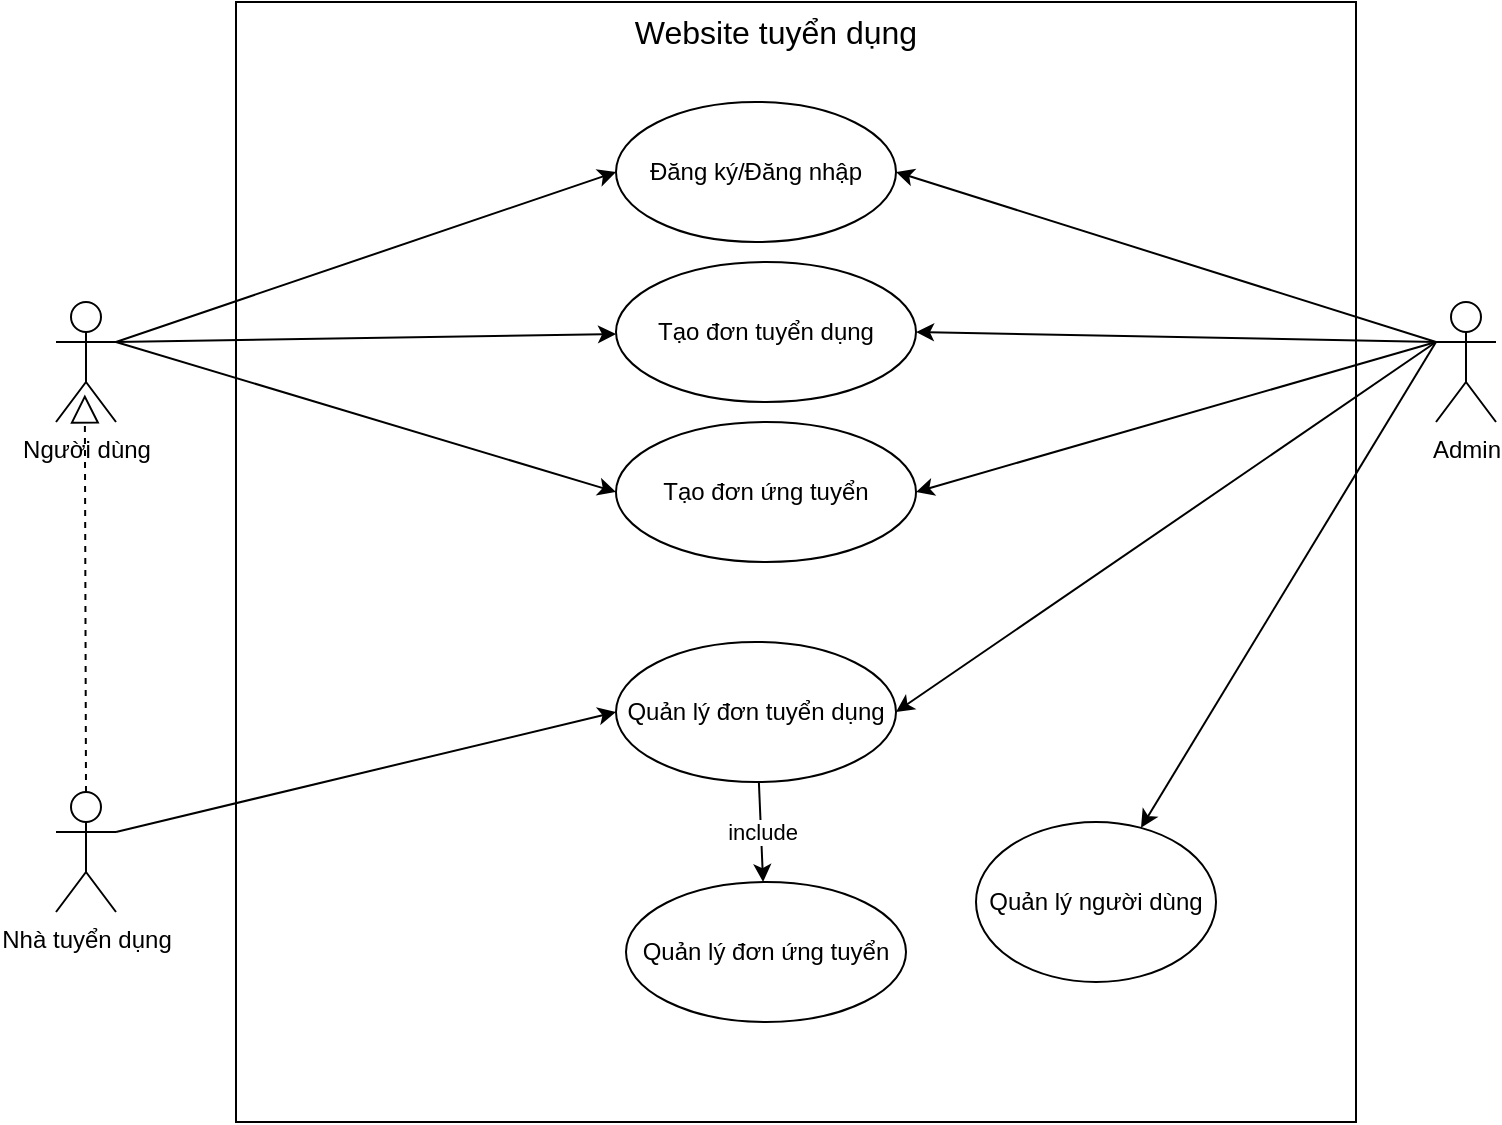 <mxfile version="24.7.12">
  <diagram name="Page-1" id="zwhGvuFhXwCDQahis3kh">
    <mxGraphModel dx="1002" dy="567" grid="1" gridSize="10" guides="1" tooltips="1" connect="1" arrows="1" fold="1" page="1" pageScale="1" pageWidth="1654" pageHeight="2336" math="0" shadow="0">
      <root>
        <mxCell id="0" />
        <mxCell id="1" parent="0" />
        <mxCell id="7p0QEJgn-plHWCAqMQTt-9" value="" style="whiteSpace=wrap;html=1;aspect=fixed;" vertex="1" parent="1">
          <mxGeometry x="180" y="40" width="560" height="560" as="geometry" />
        </mxCell>
        <mxCell id="H-ybQ5YfGoghg8FmdTn6-9" style="rounded=0;orthogonalLoop=1;jettySize=auto;html=1;exitX=1;exitY=0.333;exitDx=0;exitDy=0;exitPerimeter=0;entryX=0;entryY=0.5;entryDx=0;entryDy=0;" parent="1" source="H-ybQ5YfGoghg8FmdTn6-1" target="H-ybQ5YfGoghg8FmdTn6-2" edge="1">
          <mxGeometry relative="1" as="geometry" />
        </mxCell>
        <mxCell id="H-ybQ5YfGoghg8FmdTn6-10" style="rounded=0;orthogonalLoop=1;jettySize=auto;html=1;entryX=0;entryY=0.5;entryDx=0;entryDy=0;exitX=1;exitY=0.333;exitDx=0;exitDy=0;exitPerimeter=0;" parent="1" source="H-ybQ5YfGoghg8FmdTn6-1" target="H-ybQ5YfGoghg8FmdTn6-4" edge="1">
          <mxGeometry relative="1" as="geometry" />
        </mxCell>
        <mxCell id="H-ybQ5YfGoghg8FmdTn6-1" value="Người dùng&lt;div&gt;&lt;br&gt;&lt;/div&gt;" style="shape=umlActor;verticalLabelPosition=bottom;verticalAlign=top;html=1;" parent="1" vertex="1">
          <mxGeometry x="90" y="190" width="30" height="60" as="geometry" />
        </mxCell>
        <mxCell id="H-ybQ5YfGoghg8FmdTn6-2" value="Đăng ký/Đăng nhập" style="ellipse;whiteSpace=wrap;html=1;" parent="1" vertex="1">
          <mxGeometry x="370" y="90" width="140" height="70" as="geometry" />
        </mxCell>
        <mxCell id="H-ybQ5YfGoghg8FmdTn6-3" value="Tạo đơn tuyển dụng" style="ellipse;whiteSpace=wrap;html=1;" parent="1" vertex="1">
          <mxGeometry x="370" y="170" width="150" height="70" as="geometry" />
        </mxCell>
        <mxCell id="H-ybQ5YfGoghg8FmdTn6-4" value="Tạo đơn ứng tuyển" style="ellipse;whiteSpace=wrap;html=1;" parent="1" vertex="1">
          <mxGeometry x="370" y="250" width="150" height="70" as="geometry" />
        </mxCell>
        <mxCell id="H-ybQ5YfGoghg8FmdTn6-7" style="rounded=0;orthogonalLoop=1;jettySize=auto;html=1;" parent="1" source="H-ybQ5YfGoghg8FmdTn6-5" target="H-ybQ5YfGoghg8FmdTn6-6" edge="1">
          <mxGeometry relative="1" as="geometry" />
        </mxCell>
        <mxCell id="7p0QEJgn-plHWCAqMQTt-7" value="include" style="edgeLabel;html=1;align=center;verticalAlign=middle;resizable=0;points=[];" vertex="1" connectable="0" parent="H-ybQ5YfGoghg8FmdTn6-7">
          <mxGeometry x="0.024" y="8" relative="1" as="geometry">
            <mxPoint x="-8" as="offset" />
          </mxGeometry>
        </mxCell>
        <mxCell id="H-ybQ5YfGoghg8FmdTn6-5" value="Quản lý đơn tuyển dụng" style="ellipse;whiteSpace=wrap;html=1;" parent="1" vertex="1">
          <mxGeometry x="370" y="360" width="140" height="70" as="geometry" />
        </mxCell>
        <mxCell id="H-ybQ5YfGoghg8FmdTn6-6" value="Quản lý đơn ứng tuyển" style="ellipse;whiteSpace=wrap;html=1;" parent="1" vertex="1">
          <mxGeometry x="375" y="480" width="140" height="70" as="geometry" />
        </mxCell>
        <mxCell id="7p0QEJgn-plHWCAqMQTt-2" style="rounded=0;orthogonalLoop=1;jettySize=auto;html=1;exitX=1;exitY=0.333;exitDx=0;exitDy=0;exitPerimeter=0;entryX=0;entryY=0.5;entryDx=0;entryDy=0;" edge="1" parent="1" source="H-ybQ5YfGoghg8FmdTn6-8" target="H-ybQ5YfGoghg8FmdTn6-5">
          <mxGeometry relative="1" as="geometry" />
        </mxCell>
        <mxCell id="H-ybQ5YfGoghg8FmdTn6-8" value="Nhà tuyển dụng" style="shape=umlActor;verticalLabelPosition=bottom;verticalAlign=top;html=1;" parent="1" vertex="1">
          <mxGeometry x="90" y="435" width="30" height="60" as="geometry" />
        </mxCell>
        <mxCell id="7p0QEJgn-plHWCAqMQTt-1" style="rounded=0;orthogonalLoop=1;jettySize=auto;html=1;jumpStyle=none;exitX=1;exitY=0.333;exitDx=0;exitDy=0;exitPerimeter=0;" edge="1" parent="1" source="H-ybQ5YfGoghg8FmdTn6-1" target="H-ybQ5YfGoghg8FmdTn6-3">
          <mxGeometry relative="1" as="geometry" />
        </mxCell>
        <mxCell id="7p0QEJgn-plHWCAqMQTt-6" value="" style="endArrow=block;dashed=1;endFill=0;endSize=12;html=1;rounded=0;exitX=0.5;exitY=0;exitDx=0;exitDy=0;exitPerimeter=0;entryX=0.48;entryY=0.77;entryDx=0;entryDy=0;entryPerimeter=0;" edge="1" parent="1" source="H-ybQ5YfGoghg8FmdTn6-8" target="H-ybQ5YfGoghg8FmdTn6-1">
          <mxGeometry width="160" relative="1" as="geometry">
            <mxPoint x="290" y="290" as="sourcePoint" />
            <mxPoint x="450" y="290" as="targetPoint" />
          </mxGeometry>
        </mxCell>
        <mxCell id="7p0QEJgn-plHWCAqMQTt-10" value="Website tuyển dụng" style="text;html=1;align=center;verticalAlign=middle;whiteSpace=wrap;rounded=0;fontSize=16;" vertex="1" parent="1">
          <mxGeometry x="320" y="40" width="260" height="30" as="geometry" />
        </mxCell>
        <mxCell id="7p0QEJgn-plHWCAqMQTt-12" style="rounded=0;orthogonalLoop=1;jettySize=auto;html=1;entryX=1;entryY=0.5;entryDx=0;entryDy=0;" edge="1" parent="1" target="H-ybQ5YfGoghg8FmdTn6-5">
          <mxGeometry relative="1" as="geometry">
            <mxPoint x="780" y="210" as="sourcePoint" />
          </mxGeometry>
        </mxCell>
        <mxCell id="7p0QEJgn-plHWCAqMQTt-16" style="rounded=0;orthogonalLoop=1;jettySize=auto;html=1;entryX=1;entryY=0.5;entryDx=0;entryDy=0;exitX=0;exitY=0.333;exitDx=0;exitDy=0;exitPerimeter=0;" edge="1" parent="1" source="7p0QEJgn-plHWCAqMQTt-11" target="H-ybQ5YfGoghg8FmdTn6-2">
          <mxGeometry relative="1" as="geometry">
            <mxPoint x="780" y="210" as="sourcePoint" />
          </mxGeometry>
        </mxCell>
        <mxCell id="7p0QEJgn-plHWCAqMQTt-17" style="rounded=0;orthogonalLoop=1;jettySize=auto;html=1;entryX=1;entryY=0.5;entryDx=0;entryDy=0;exitX=0;exitY=0.333;exitDx=0;exitDy=0;exitPerimeter=0;" edge="1" parent="1" source="7p0QEJgn-plHWCAqMQTt-11" target="H-ybQ5YfGoghg8FmdTn6-3">
          <mxGeometry relative="1" as="geometry" />
        </mxCell>
        <mxCell id="7p0QEJgn-plHWCAqMQTt-18" style="rounded=0;orthogonalLoop=1;jettySize=auto;html=1;entryX=1;entryY=0.5;entryDx=0;entryDy=0;exitX=0;exitY=0.333;exitDx=0;exitDy=0;exitPerimeter=0;" edge="1" parent="1" source="7p0QEJgn-plHWCAqMQTt-11" target="H-ybQ5YfGoghg8FmdTn6-4">
          <mxGeometry relative="1" as="geometry" />
        </mxCell>
        <mxCell id="7p0QEJgn-plHWCAqMQTt-11" value="Admin" style="shape=umlActor;verticalLabelPosition=bottom;verticalAlign=top;html=1;outlineConnect=0;" vertex="1" parent="1">
          <mxGeometry x="780" y="190" width="30" height="60" as="geometry" />
        </mxCell>
        <mxCell id="7p0QEJgn-plHWCAqMQTt-14" value="Quản lý người dùng" style="ellipse;whiteSpace=wrap;html=1;" vertex="1" parent="1">
          <mxGeometry x="550" y="450" width="120" height="80" as="geometry" />
        </mxCell>
        <mxCell id="7p0QEJgn-plHWCAqMQTt-15" style="rounded=0;orthogonalLoop=1;jettySize=auto;html=1;exitX=0;exitY=0.333;exitDx=0;exitDy=0;exitPerimeter=0;" edge="1" parent="1" source="7p0QEJgn-plHWCAqMQTt-11" target="7p0QEJgn-plHWCAqMQTt-14">
          <mxGeometry relative="1" as="geometry" />
        </mxCell>
      </root>
    </mxGraphModel>
  </diagram>
</mxfile>
